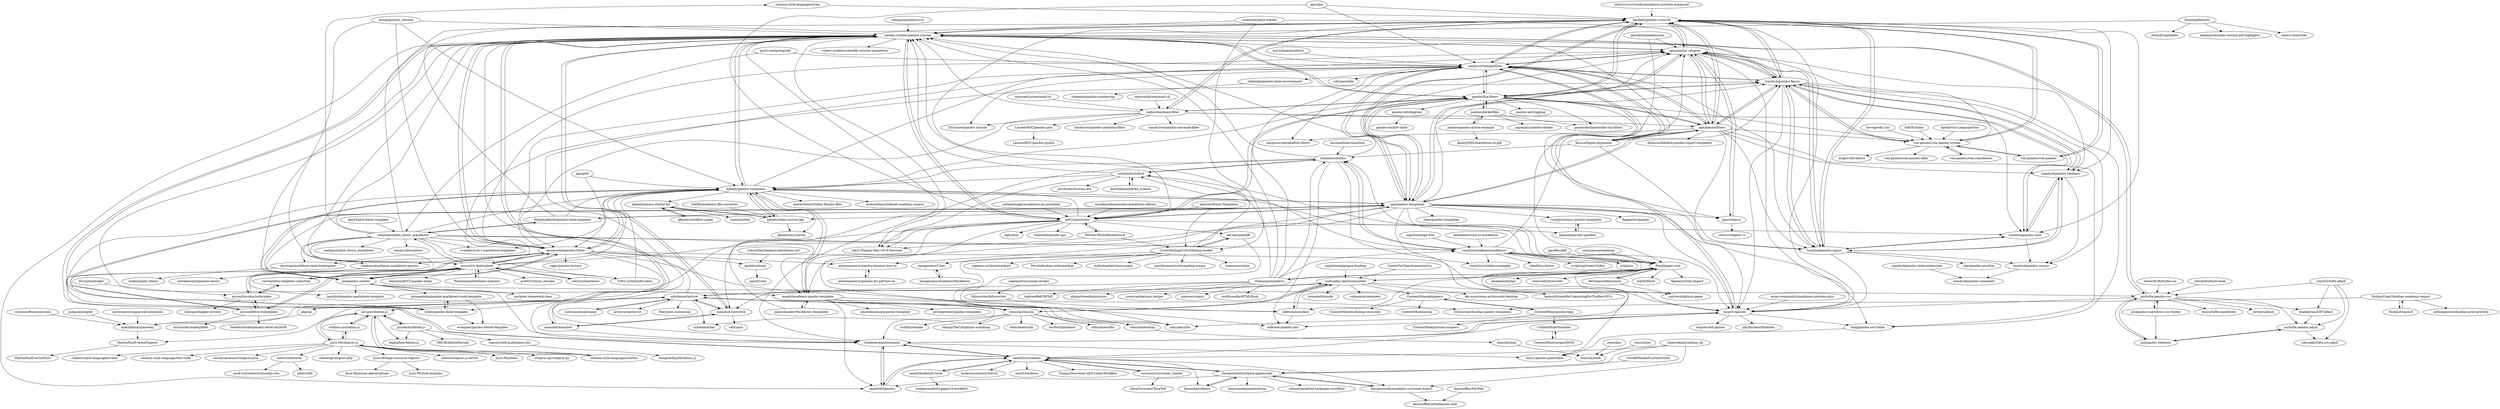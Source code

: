 digraph G {
"citation-style-language/styles" -> "lierdakil/pandoc-crossref" ["e"=1]
"kks32/phd-thesis-template" -> "tompollard/phd_thesis_markdown" ["e"=1]
"citation-js/citation-js" -> "larsgw/citation.js"
"citation-js/citation-js" -> "Juris-M/citeproc-js"
"alexeygumirov/pandoc-beamer-how-to" -> "alexeygumirov/pandoc-for-pdf-how-to"
"sagemathinc/cocalc-docker" -> "fiduswriter/fiduswriter" ["e"=1]
"inukshuk/jekyll-scholar" -> "pandoc-scholar/pandoc-scholar" ["e"=1]
"inukshuk/jekyll-scholar" -> "CriticMarkup/CriticMarkup-toolkit" ["e"=1]
"inukshuk/jekyll-scholar" -> "jgm/pandoc-citeproc" ["e"=1]
"benbalter/word-to-markdown" -> "smathot/academicmarkdown" ["e"=1]
"ryangrose/easy-pandoc-templates" -> "tajmone/pandoc-goodies"
"vim-pandoc/vim-pandoc" -> "vim-pandoc/vim-pandoc-syntax" ["e"=1]
"vim-pandoc/vim-pandoc" -> "lierdakil/pandoc-crossref" ["e"=1]
"mermaidjs/mermaid.cli" -> "raghur/mermaid-filter" ["e"=1]
"CenterForOpenScience/osf.io" -> "sciencefair-land/sciencefair" ["e"=1]
"derric/cleanthesis" -> "mrzool/cv-boilerplate" ["e"=1]
"ingydotnet/git-hub" -> "smathot/academicmarkdown" ["e"=1]
"asciimath/asciimathml" -> "timtylin/scholdoc" ["e"=1]
"jaantollander/Markdown-Templates" -> "maehr/academic-pandoc-template"
"jaantollander/Markdown-Templates" -> "pandoc-scholar/pandoc-scholar"
"davidar/pandiff" -> "CriticMarkup/CriticMarkup-toolkit"
"davidar/pandiff" -> "ickc/pancritic"
"kjhealy/workflow-paper" -> "kjhealy/emacs-starter-kit"
"ttscoff/MarkedCustomStyles" -> "davepwsmith/zotpick-applescript" ["e"=1]
"renerocksai/sublime_zk" -> "iandol/scrivomatic" ["e"=1]
"renerocksai/sublime_zk" -> "davepwsmith/zotpick-applescript" ["e"=1]
"renerocksai/sublime_zk" -> "davepwsmith/academic-scrivener-howto" ["e"=1]
"cmichi/latex-template-collection" -> "mrzool/invoice-boilerplate" ["e"=1]
"cmichi/latex-template-collection" -> "mrzool/cv-boilerplate" ["e"=1]
"smathot/academicmarkdown" -> "timtylin/scholdoc"
"smathot/academicmarkdown" -> "scripting/tweetsToRss" ["e"=1]
"smathot/academicmarkdown" -> "b-k/mms"
"smathot/academicmarkdown" -> "silentbicycle/wn" ["e"=1]
"smathot/academicmarkdown" -> "jgm/pandoc-citeproc"
"smathot/academicmarkdown" -> "PeerJ/paper-now"
"smathot/academicmarkdown" -> "timtylin/scholdoc-examples"
"smathot/academicmarkdown" -> "msprev/panzer"
"deanishe/zothero" -> "davepwsmith/zotpick-applescript" ["e"=1]
"vim-pandoc/vim-pandoc-syntax" -> "vim-pandoc/vim-pandoc" ["e"=1]
"vim-pandoc/vim-pandoc-syntax" -> "vim-pandoc/vim-rmarkdown" ["e"=1]
"vim-pandoc/vim-pandoc-syntax" -> "tomduck/pandoc-fignos"
"vim-pandoc/vim-pandoc-syntax" -> "msprev/fzf-bibtex" ["e"=1]
"vim-pandoc/vim-pandoc-syntax" -> "vim-pandoc/vim-pandoc-after"
"vim-pandoc/vim-pandoc-syntax" -> "lierdakil/pandoc-crossref"
"vim-pandoc/vim-pandoc-syntax" -> "jgm/pandoc-citeproc"
"mb21/panwriter" -> "mb21/Pandoc-Mac-OS-X-Services"
"mb21/panwriter" -> "pandoc-scholar/pandoc-scholar"
"mb21/panwriter" -> "pandoc/lua-filters"
"mb21/panwriter" -> "Ombrelin/pandoc-gui"
"mb21/panwriter" -> "davidar/pandiff"
"mb21/panwriter" -> "egh/zotxt" ["e"=1]
"mb21/panwriter" -> "fletcher/MultiMarkdown-6" ["e"=1]
"mb21/panwriter" -> "jgm/pandoc-templates"
"mb21/panwriter" -> "kjhealy/pandoc-templates"
"mb21/panwriter" -> "lierdakil/pandoc-crossref"
"mb21/panwriter" -> "maehr/academic-pandoc-template"
"mb21/panwriter" -> "wikiti/pandoc-book-template"
"mb21/panwriter" -> "manubot/rootstock"
"mb21/panwriter" -> "htdebeer/pandocomatic"
"mb21/panwriter" -> "tomduck/pandoc-xnos"
"GetRD/academic-file-converter" -> "kjhealy/latex-custom-kjh" ["e"=1]
"timtylin/scholdoc" -> "scholmd/scholmd"
"timtylin/scholdoc" -> "timtylin/scholdoc-examples"
"timtylin/scholdoc" -> "smathot/academicmarkdown"
"timtylin/scholdoc" -> "mfenner/pandoc-jats"
"timtylin/scholdoc" -> "jgm/pandoc-citeproc"
"timtylin/scholdoc" -> "pandoc-scholar/pandoc-scholar"
"timtylin/scholdoc" -> "htdebeer/pandocomatic"
"timtylin/scholdoc" -> "kjhealy/pandoc-templates"
"SidOfc/mkdx" -> "vim-pandoc/vim-pandoc-syntax" ["e"=1]
"dpelle/vim-LanguageTool" -> "vim-pandoc/vim-pandoc-syntax" ["e"=1]
"jgm/pandoc-citeproc" -> "jgm/citeproc"
"jgm/pandoc-citeproc" -> "tomduck/pandoc-fignos"
"jgm/pandoc-citeproc" -> "lierdakil/pandoc-crossref"
"jgm/pandoc-citeproc" -> "jgm/pandocfilters"
"jgm/pandoc-citeproc" -> "tomduck/pandoc-eqnos"
"jgm/pandoc-citeproc" -> "tomduck/pandoc-tablenos"
"jgm/pandoc-citeproc" -> "pandoc-scholar/pandoc-scholar"
"jgm/pandoc-citeproc" -> "msprev/panzer"
"jgm/pandoc-citeproc" -> "sergiocorreia/panflute"
"jgm/pandoc-citeproc" -> "jgm/pandoc-templates"
"fiduswriter/fiduswriter" -> "elifesciences/lens"
"MartinPaulEve/meTypeset" -> "MartinPaulEve/CaSSius"
"jgm/pandocfilters" -> "sergiocorreia/panflute"
"jgm/pandocfilters" -> "jgm/pandoc-citeproc"
"jgm/pandocfilters" -> "tomduck/pandoc-fignos"
"jgm/pandocfilters" -> "pandoc/lua-filters"
"jgm/pandocfilters" -> "lierdakil/pandoc-crossref"
"jgm/pandocfilters" -> "sergiocorreia/panflute-filters"
"jgm/pandocfilters" -> "tomduck/pandoc-eqnos"
"jgm/pandocfilters" -> "tomduck/pandoc-tablenos"
"jgm/pandocfilters" -> "jgm/pandoc-templates"
"jgm/pandocfilters" -> "msprev/panzer"
"jgm/pandocfilters" -> "JessicaTegner/pypandoc" ["e"=1]
"jgm/pandocfilters" -> "dsanson/bibdesk-pandoc-export-templates"
"jgm/pandocfilters" -> "baig/pandoc-csv2table"
"jgm/pandocfilters" -> "vim-pandoc/vim-pandoc-syntax"
"pandoc/lua-filters" -> "lierdakil/pandoc-crossref"
"pandoc/lua-filters" -> "sergiocorreia/panflute"
"pandoc/lua-filters" -> "pandoc-scholar/pandoc-scholar"
"pandoc/lua-filters" -> "jgm/pandocfilters"
"pandoc/lua-filters" -> "jgm/pandoc-templates"
"pandoc/lua-filters" -> "tomduck/pandoc-fignos"
"pandoc/lua-filters" -> "pandocker/pandocker-lua-filters"
"pandoc/lua-filters" -> "raghur/mermaid-filter"
"pandoc/lua-filters" -> "jgm/pandoc-citeproc"
"pandoc/lua-filters" -> "mb21/panwriter"
"pandoc/lua-filters" -> "pandoc-ext/diagram"
"pandoc/lua-filters" -> "pandoc-ext/logging"
"pandoc/lua-filters" -> "pandoc/dockerfiles"
"pandoc/lua-filters" -> "vim-pandoc/vim-pandoc-syntax"
"pandoc/lua-filters" -> "jgm/citeproc"
"aaronwolen/pandoc-letter" -> "kjhealy/pandoc-templates"
"aaronwolen/pandoc-letter" -> "pandoc-scholar/pandoc-scholar"
"aaronwolen/pandoc-letter" -> "mrzool/letter-boilerplate"
"aaronwolen/pandoc-letter" -> "msprev/panzer"
"aaronwolen/pandoc-letter" -> "agoldst/elsmd"
"aaronwolen/pandoc-letter" -> "davecap/markdown-latex-boilerplate"
"aaronwolen/pandoc-letter" -> "chiakaivalya/thesis-markdown-pandoc"
"aaronwolen/pandoc-letter" -> "cagix/pandoc-lecture"
"aaronwolen/pandoc-letter" -> "htdebeer/pandocomatic"
"aaronwolen/pandoc-letter" -> "sergiocorreia/panflute"
"aaronwolen/pandoc-letter" -> "ickc/pancritic"
"aaronwolen/pandoc-letter" -> "jgm/pandoc-citeproc"
"aaronwolen/pandoc-letter" -> "alexeygumirov/pandoc-beamer-how-to"
"aaronwolen/pandoc-letter" -> "jez/pandoc-starter"
"aaronwolen/pandoc-letter" -> "mrzool/cv-boilerplate"
"pandoc/dockerfiles" -> "jagregory/pandoc-docker"
"pandoc/dockerfiles" -> "pandoc/pandoc-action-example"
"pandoc/dockerfiles" -> "pandoc/lua-filters"
"pandoc/dockerfiles" -> "pandocker/pandocker-lua-filters"
"jgm/pandoc-templates" -> "kjhealy/pandoc-templates"
"jgm/pandoc-templates" -> "pandoc/lua-filters"
"jgm/pandoc-templates" -> "jgm/pandoc-citeproc"
"jgm/pandoc-templates" -> "pandoc-scholar/pandoc-scholar"
"jgm/pandoc-templates" -> "jgm/citeproc"
"jgm/pandoc-templates" -> "jgm/pandocfilters"
"jgm/pandoc-templates" -> "lierdakil/pandoc-crossref"
"jgm/pandoc-templates" -> "wikiti/pandoc-book-template"
"jgm/pandoc-templates" -> "maehr/academic-pandoc-template"
"jgm/pandoc-templates" -> "tajmone/pandoc-goodies"
"jgm/pandoc-templates" -> "sergiocorreia/panflute"
"jgm/pandoc-templates" -> "ryangrose/easy-pandoc-templates"
"jgm/pandoc-templates" -> "Wandmalfarbe/pandoc-latex-template" ["e"=1]
"jgm/pandoc-templates" -> "alexeygumirov/pandoc-beamer-how-to"
"jgm/pandoc-templates" -> "mb21/panwriter"
"bradleytaunt/ET-Jekyll" -> "jez/tufte-pandoc-jekyll"
"elifesciences/lens" -> "mfenner/pandoc-jats"
"elifesciences/lens" -> "sciencefair-land/sciencefair"
"chiakaivalya/thesis-markdown-pandoc" -> "zorzalerrante/pandoc-thesis"
"msprev/panzer" -> "msprev/dot-panzer"
"msprev/panzer" -> "phyllisstein/Pandown"
"msprev/panzer" -> "htdebeer/pandocomatic"
"msprev/panzer" -> "sergiocorreia/panflute"
"msprev/panzer" -> "ickc/pancritic"
"msprev/panzer" -> "baig/pandoc-csv2table"
"htdebeer/pandocomatic" -> "iandol/dotpandoc"
"htdebeer/pandocomatic" -> "iandol/scrivomatic"
"htdebeer/pandocomatic" -> "msprev/panzer"
"htdebeer/pandocomatic" -> "mb21/pandoc-placetable"
"maehr/academic-pandoc-template" -> "kjhealy/pandoc-templates"
"maehr/academic-pandoc-template" -> "jaantollander/Markdown-Templates"
"maehr/academic-pandoc-template" -> "DrLeucine/obsidian-pandoc-templates"
"maehr/academic-pandoc-template" -> "iandol/dotpandoc"
"maehr/academic-pandoc-template" -> "prosegrinder/pandoc-templates"
"maehr/academic-pandoc-template" -> "neurodata/marp-poster-template" ["e"=1]
"iandol/bookends-tools" -> "iandol/scrivomatic"
"iandol/bookends-tools" -> "wookayin/alfred-papers3-workflow"
"alexeygumirov/pandoc-for-pdf-how-to" -> "alexeygumirov/pandoc-beamer-how-to"
"scholmd/scholmd" -> "timtylin/scholdoc"
"scholmd/scholmd" -> "karthik/markdown_science"
"scholmd/scholmd" -> "mb21/Pandoc-Mac-OS-X-Services"
"scholmd/scholmd" -> "smathot/academicmarkdown"
"scholmd/scholmd" -> "mschroen/Science.md"
"scholmd/scholmd" -> "pandoc-scholar/pandoc-scholar"
"scholmd/scholmd" -> "kjhealy/pandoc-templates"
"mangecoeur/AcademicMarkdown" -> "mangecoeur/Citer"
"mangecoeur/Citer" -> "mangecoeur/AcademicMarkdown"
"citation-style-language/schema" -> "Juris-M/citeproc-js"
"citation-style-language/schema" -> "larsgw/citation.js"
"iandol/dotpandoc" -> "htdebeer/pandocomatic"
"iandol/dotpandoc" -> "iandol/scrivomatic"
"mszep/pandoc_resume" -> "kjhealy/pandoc-templates" ["e"=1]
"mszep/pandoc_resume" -> "aaronwolen/pandoc-letter" ["e"=1]
"mszep/pandoc_resume" -> "pandoc-scholar/pandoc-scholar" ["e"=1]
"mszep/pandoc_resume" -> "mrzool/cv-boilerplate" ["e"=1]
"edwardtufte/tufte-css" -> "jez/tufte-pandoc-css" ["e"=1]
"inveniosoftware/invenio" -> "openlibhums/janeway" ["e"=1]
"mermaid-js/mermaid-cli" -> "raghur/mermaid-filter" ["e"=1]
"JessicaTegner/pypandoc" -> "sergiocorreia/panflute" ["e"=1]
"JessicaTegner/pypandoc" -> "jgm/pandocfilters" ["e"=1]
"JessicaTegner/pypandoc" -> "tomduck/pandoc-fignos" ["e"=1]
"JessicaTegner/pypandoc" -> "tomduck/pandoc-eqnos" ["e"=1]
"JessicaTegner/pypandoc" -> "pandoc-scholar/pandoc-scholar" ["e"=1]
"JessicaTegner/pypandoc" -> "timtylin/scholdoc" ["e"=1]
"jpswalsh/academicons" -> "jgm/pandoc-citeproc" ["e"=1]
"jpswalsh/academicons" -> "PeerJ/paper-now" ["e"=1]
"ContentMine/quickscrape" -> "ContentMine/thresher"
"ContentMine/quickscrape" -> "ContentMine/getpapers"
"ContentMine/quickscrape" -> "ContentMine/journal-scrapers"
"jgm/pandoc-templates" -> "baig/pandoc-csv2table"
"jgm/pandoc-templates" -> "msprev/panzer"
"jgm/pandoc-templates" -> "tomduck/pandoc-eqnos"
"jgm/pandoc-templates" -> "tomduck/pandoc-fignos"
"jgm/pandoc-templates" -> "kjhealy/latex-custom-kjh"
"jgm/pandoc-templates" -> "Rapporter/pander"
"jgm/pandoc-templates" -> "mb21/pandoc-placetable"
"jgm/pandoc-templates" -> "claes/pandoc-templates"
"thomaspark/pubcss" -> "PeerJ/paper-now"
"thomaspark/pubcss" -> "smathot/academicmarkdown"
"thomaspark/pubcss" -> "timtylin/scholdoc"
"thomaspark/pubcss" -> "pandoc-scholar/pandoc-scholar"
"thomaspark/pubcss" -> "sergiocorreia/panflute"
"thomaspark/pubcss" -> "alistairtweedie/pintsize" ["e"=1]
"thomaspark/pubcss" -> "scholmd/scholmd"
"thomaspark/pubcss" -> "jorenvanhee/sass-burger" ["e"=1]
"thomaspark/pubcss" -> "maxweis/specy" ["e"=1]
"thomaspark/pubcss" -> "manubot/rootstock"
"thomaspark/pubcss" -> "oreillymedia/HTMLBook" ["e"=1]
"thomaspark/pubcss" -> "AndrewBelt/WiTeX" ["e"=1]
"atom-community/markdown-preview-plus" -> "msprev/panzer" ["e"=1]
"LaurentRDC/pandoc-plot" -> "LaurentRDC/pandoc-pyplot"
"pandoc/pandoc-action-example" -> "pandoc/dockerfiles"
"pandoc/pandoc-action-example" -> "BaileyJM02/markdown-to-pdf"
"davecap/markdown-latex-boilerplate" -> "mabl/pandoc-thesis"
"vim-pandoc/vim-rmarkdown" -> "vim-pandoc/vim-pandoc-syntax" ["e"=1]
"jgm/citeproc" -> "jgm/pandoc-citeproc"
"jgm/citeproc" -> "zotero/citeproc-rs"
"ContentMine/scraperJSON" -> "ContentMine/thresher"
"tomduck/pandoc-secnos" -> "tomduck/pandoc-comments"
"Juris-M/legal-resource-registry" -> "Juris-M/jurism-abbreviations"
"Juris-M/legal-resource-registry" -> "Juris-M/style-modules"
"tomduck/pandoc-latex-extensions" -> "tomduck/pandoc-comments"
"ContentMine/thresher" -> "ContentMine/scraperJSON"
"pcooksey/bibtex-js" -> "digitalheir/bibtex-js"
"pcooksey/bibtex-js" -> "vkaravir/bib-publication-list"
"pcooksey/bibtex-js" -> "larsgw/citation.js"
"pcooksey/bibtex-js" -> "ORCID/bibtexParseJs"
"tompollard/phd_thesis_markdown" -> "ismayc/thesisdown" ["e"=1]
"tompollard/phd_thesis_markdown" -> "matlipson/phd_thesis_markdown"
"tompollard/phd_thesis_markdown" -> "chiakaivalya/thesis-markdown-pandoc"
"tompollard/phd_thesis_markdown" -> "pandoc-scholar/pandoc-scholar"
"tompollard/phd_thesis_markdown" -> "lierdakil/pandoc-crossref"
"tompollard/phd_thesis_markdown" -> "kjhealy/pandoc-templates"
"tompollard/phd_thesis_markdown" -> "maehr/academic-pandoc-template"
"tompollard/phd_thesis_markdown" -> "aaronwolen/pandoc-letter"
"tompollard/phd_thesis_markdown" -> "davecap/markdown-latex-boilerplate"
"tompollard/phd_thesis_markdown" -> "lauritzsh/pandoc-markdown-template"
"tompollard/phd_thesis_markdown" -> "Tufte-LaTeX/tufte-latex" ["e"=1]
"tompollard/phd_thesis_markdown" -> "smathot/academicmarkdown"
"tompollard/phd_thesis_markdown" -> "Wandmalfarbe/pandoc-latex-template" ["e"=1]
"tompollard/phd_thesis_markdown" -> "svmiller/svm-r-markdown-templates" ["e"=1]
"tompollard/phd_thesis_markdown" -> "citation-style-language/styles" ["e"=1]
"Tufte-LaTeX/tufte-latex" -> "kjhealy/pandoc-templates" ["e"=1]
"clayh53/tufte-jekyll" -> "jez/tufte-pandoc-jekyll" ["e"=1]
"clayh53/tufte-jekyll" -> "jez/tufte-pandoc-css" ["e"=1]
"clayh53/tufte-jekyll" -> "bradleytaunt/ET-Jekyll" ["e"=1]
"clayh53/tufte-jekyll" -> "sdruskat/tufte-css-jekyll" ["e"=1]
"ReScience/ReScience" -> "PeerJ/paper-now" ["e"=1]
"ReScience/ReScience" -> "ypriverol/github-paper" ["e"=1]
"pkp/ojs" -> "openlibhums/janeway" ["e"=1]
"pkp/ojs" -> "substance/texture" ["e"=1]
"lierdakil/pandoc-crossref" -> "tomduck/pandoc-fignos"
"lierdakil/pandoc-crossref" -> "tomduck/pandoc-eqnos"
"lierdakil/pandoc-crossref" -> "pandoc/lua-filters"
"lierdakil/pandoc-crossref" -> "jgm/pandoc-citeproc"
"lierdakil/pandoc-crossref" -> "pandoc-scholar/pandoc-scholar"
"lierdakil/pandoc-crossref" -> "sergiocorreia/panflute"
"lierdakil/pandoc-crossref" -> "jgm/pandocfilters"
"lierdakil/pandoc-crossref" -> "tomduck/pandoc-xnos"
"lierdakil/pandoc-crossref" -> "tomduck/pandoc-tablenos"
"lierdakil/pandoc-crossref" -> "msprev/panzer"
"lierdakil/pandoc-crossref" -> "vim-pandoc/vim-pandoc-syntax"
"lierdakil/pandoc-crossref" -> "jgm/pandoc-templates"
"lierdakil/pandoc-crossref" -> "raghur/mermaid-filter"
"lierdakil/pandoc-crossref" -> "vim-pandoc/vim-pandoc" ["e"=1]
"tomduck/pandoc-fignos" -> "tomduck/pandoc-tablenos"
"tomduck/pandoc-fignos" -> "tomduck/pandoc-eqnos"
"tomduck/pandoc-fignos" -> "lierdakil/pandoc-crossref"
"tomduck/pandoc-fignos" -> "tomduck/pandoc-xnos"
"tomduck/pandoc-fignos" -> "jgm/pandoc-citeproc"
"tomduck/pandoc-fignos" -> "tomduck/pandoc-secnos"
"tomduck/pandoc-fignos" -> "pandoc-scholar/pandoc-scholar"
"tomduck/pandoc-fignos" -> "msprev/panzer"
"tomduck/pandoc-fignos" -> "jgm/pandocfilters"
"tomduck/pandoc-fignos" -> "sergiocorreia/panflute"
"tomduck/pandoc-fignos" -> "baig/pandoc-csv2table"
"tomduck/pandoc-fignos" -> "pandoc/lua-filters"
"tomduck/pandoc-fignos" -> "vim-pandoc/vim-pandoc-syntax"
"tomduck/pandoc-eqnos" -> "tomduck/pandoc-tablenos"
"tomduck/pandoc-eqnos" -> "tomduck/pandoc-fignos"
"tomduck/pandoc-eqnos" -> "tomduck/pandoc-xnos"
"tomduck/pandoc-eqnos" -> "tomduck/pandoc-secnos"
"tomduck/pandoc-eqnos" -> "lierdakil/pandoc-crossref"
"tomduck/pandoc-eqnos" -> "jgm/pandoc-citeproc"
"tomduck/pandoc-eqnos" -> "msprev/panzer"
"tomduck/pandoc-eqnos" -> "ickc/pandoc-amsthm"
"baig/pandoc-csv2table" -> "mb21/pandoc-placetable"
"PeerJ/paper-now" -> "ReScience/ReScience" ["e"=1]
"PeerJ/paper-now" -> "smathot/academicmarkdown"
"PeerJ/paper-now" -> "thomaspark/pubcss"
"PeerJ/paper-now" -> "timtylin/scholdoc"
"PeerJ/paper-now" -> "jankatins/knitpy" ["e"=1]
"PeerJ/paper-now" -> "elifesciences/lens"
"PeerJ/paper-now" -> "sciencefair-land/sciencefair"
"PeerJ/paper-now" -> "duecredit/duecredit" ["e"=1]
"PeerJ/paper-now" -> "ypriverol/github-paper"
"PeerJ/paper-now" -> "marbl/Mash" ["e"=1]
"PeerJ/paper-now" -> "scholmd/scholmd"
"PeerJ/paper-now" -> "figshare/Total-Impact"
"PeerJ/paper-now" -> "mfenner/pandoc-jats"
"tomduck/pandoc-tablenos" -> "tomduck/pandoc-fignos"
"tomduck/pandoc-tablenos" -> "tomduck/pandoc-eqnos"
"tomduck/pandoc-tablenos" -> "tomduck/pandoc-xnos"
"tomduck/pandoc-tablenos" -> "tomduck/pandoc-secnos"
"uwescience/shablona" -> "PeerJ/paper-now" ["e"=1]
"ContentMine/getpapers" -> "ContentMine/norma"
"ContentMine/getpapers" -> "ContentMine/quickscrape"
"ContentMine/getpapers" -> "ContentMine/workshop-resources"
"jez/pandoc-markdown-css-theme" -> "jez/tufte-pandoc-css"
"jez/pandoc-markdown-css-theme" -> "jez/pandoc-sidenote"
"dansheffler/MyWiki" -> "dansheffler/zettelkasten-wiki"
"pubpub/pubpub" -> "openlibhums/janeway" ["e"=1]
"raghur/mermaid-filter" -> "timofurrer/pandoc-mermaid-filter"
"raghur/mermaid-filter" -> "pandoc/lua-filters"
"raghur/mermaid-filter" -> "lierdakil/pandoc-crossref"
"raghur/mermaid-filter" -> "tomduck/pandoc-xnos"
"raghur/mermaid-filter" -> "LaurentRDC/pandoc-plot"
"raghur/mermaid-filter" -> "pandoc-scholar/pandoc-scholar"
"raghur/mermaid-filter" -> "jgm/pandocfilters"
"raghur/mermaid-filter" -> "aaronwolen/pandoc-letter"
"raghur/mermaid-filter" -> "DCsunset/pandoc-include"
"raghur/mermaid-filter" -> "timofurrer/pandoc-plantuml-filter"
"stencila/stencila" -> "stencila/desktop"
"stencila/stencila" -> "substance/texture"
"stencila/stencila" -> "stencila/encoda"
"stencila/stencila" -> "nutterb/pixiedust" ["e"=1]
"stencila/stencila" -> "substance/dar"
"stencila/stencila" -> "stencila/dockta"
"stencila/stencila" -> "sciencefair-land/sciencefair"
"stencila/stencila" -> "richfitz/remake" ["e"=1]
"stencila/stencila" -> "MangoTheCat/github-workshop"
"kjhealy/pandoc-templates" -> "kjhealy/latex-custom-kjh"
"kjhealy/pandoc-templates" -> "jgm/pandoc-templates"
"kjhealy/pandoc-templates" -> "pandoc-scholar/pandoc-scholar"
"kjhealy/pandoc-templates" -> "aaronwolen/pandoc-letter"
"kjhealy/pandoc-templates" -> "maehr/academic-pandoc-template"
"kjhealy/pandoc-templates" -> "kjhealy/emacs-starter-kit"
"kjhealy/pandoc-templates" -> "andrewheiss/Global-Pandoc-files"
"kjhealy/pandoc-templates" -> "jez/pandoc-starter"
"kjhealy/pandoc-templates" -> "kjhealy/md-starter"
"kjhealy/pandoc-templates" -> "msprev/panzer"
"kjhealy/pandoc-templates" -> "andrewheiss/hikmah-academic-quarto" ["e"=1]
"kjhealy/pandoc-templates" -> "svmiller/svm-r-markdown-templates" ["e"=1]
"kjhealy/pandoc-templates" -> "jgm/pandoc-citeproc"
"kjhealy/pandoc-templates" -> "pandoc/lua-filters"
"mrzool/cv-boilerplate" -> "mrzool/letter-boilerplate"
"mrzool/cv-boilerplate" -> "mrzool/invoice-boilerplate"
"mrzool/cv-boilerplate" -> "aaronwolen/pandoc-letter"
"mrzool/cv-boilerplate" -> "kjhealy/pandoc-templates"
"mrzool/cv-boilerplate" -> "jez/pandoc-starter"
"mrzool/cv-boilerplate" -> "cmichi/latex-template-collection" ["e"=1]
"mrzool/cv-boilerplate" -> "bmschmidt/CV-pandoc-healy" ["e"=1]
"mrzool/cv-boilerplate" -> "jgm/pandoc-templates"
"mrzool/cv-boilerplate" -> "Pseudomanifold/latex-mimosis" ["e"=1]
"mrzool/cv-boilerplate" -> "prat0318/json_resume" ["e"=1]
"mrzool/cv-boilerplate" -> "tompollard/phd_thesis_markdown"
"mrzool/cv-boilerplate" -> "Tufte-LaTeX/tufte-latex" ["e"=1]
"mrzool/cv-boilerplate" -> "derric/cleanthesis" ["e"=1]
"mrzool/cv-boilerplate" -> "pandoc-scholar/pandoc-scholar"
"mrzool/cv-boilerplate" -> "tomduck/pandoc-fignos"
"mrzool/invoice-boilerplate" -> "mrzool/letter-boilerplate"
"mrzool/invoice-boilerplate" -> "mrzool/cv-boilerplate"
"mrzool/invoice-boilerplate" -> "mkropat/dapper-invoice"
"mrzool/invoice-boilerplate" -> "cmichi/latex-template-collection" ["e"=1]
"ralphtheninja/open-funding" -> "sciencefair-land/sciencefair" ["e"=1]
"substance/substance" -> "substance/texture" ["e"=1]
"edwardtufte/et-book" -> "jez/tufte-pandoc-css" ["e"=1]
"dvcrn/markright" -> "mrzool/invoice-boilerplate" ["e"=1]
"mrzool/letter-boilerplate" -> "mrzool/cv-boilerplate"
"mrzool/letter-boilerplate" -> "mrzool/invoice-boilerplate"
"mrzool/letter-boilerplate" -> "aaronwolen/pandoc-letter"
"mrzool/letter-boilerplate" -> "mrzool/tex-boilerplates"
"mrzool/letter-boilerplate" -> "benedictdudel/pandoc-letter-din5008"
"davepwsmith/zotpick-applescript" -> "davepwsmith/academic-scrivener-howto"
"davepwsmith/zotpick-applescript" -> "deanishe/zothero" ["e"=1]
"davepwsmith/zotpick-applescript" -> "iandol/scrivomatic"
"davepwsmith/zotpick-applescript" -> "iandol/dotpandoc"
"davepwsmith/zotpick-applescript" -> "lowercasename/docdown" ["e"=1]
"davepwsmith/zotpick-applescript" -> "robwalton/alfred-taskpaper-workflow"
"davepwsmith/academic-scrivener-howto" -> "davepwsmith/zotpick-applescript"
"davepwsmith/academic-scrivener-howto" -> "dansheffler/zettelkasten-wiki"
"carsomyr/scrivener_starter" -> "iandol/scrivomatic"
"carsomyr/scrivener_starter" -> "tibra/ScrivenerToLaTeX"
"larsgw/citation.js" -> "Juris-M/citeproc-js"
"larsgw/citation.js" -> "citation-js/citation-js"
"larsgw/citation.js" -> "citation-style-language/schema"
"larsgw/citation.js" -> "digitalheir/bibtex-js"
"larsgw/citation.js" -> "pcooksey/bibtex-js"
"NicklasVraa/Obsidian-academic-export" -> "NicklasVraa/LiX"
"NicklasVraa/Obsidian-academic-export" -> "DrLeucine/obsidian-pandoc-templates"
"NicklasVraa/Obsidian-academic-export" -> "nothingislost/obsidian-print-preview"
"lervag/wiki.vim" -> "vim-pandoc/vim-pandoc-syntax" ["e"=1]
"jgm/djot" -> "sergiocorreia/panflute" ["e"=1]
"jgm/djot" -> "lierdakil/pandoc-crossref" ["e"=1]
"jgm/djot" -> "mb21/panwriter" ["e"=1]
"iainc/iA-Writer-Templates" -> "CriticMarkup/CriticMarkup-toolkit" ["e"=1]
"iainc/iA-Writer-Templates" -> "mb21/panwriter" ["e"=1]
"sergiocorreia/panflute" -> "jgm/pandocfilters"
"sergiocorreia/panflute" -> "sergiocorreia/panflute-filters"
"sergiocorreia/panflute" -> "msprev/panzer"
"sergiocorreia/panflute" -> "ickc/pantable"
"sergiocorreia/panflute" -> "lierdakil/pandoc-crossref"
"sergiocorreia/panflute" -> "pandoc/lua-filters"
"sergiocorreia/panflute" -> "htdebeer/pandocomatic"
"sergiocorreia/panflute" -> "tomduck/pandoc-fignos"
"sergiocorreia/panflute" -> "jgm/pandoc-citeproc"
"sergiocorreia/panflute" -> "JessicaTegner/pypandoc" ["e"=1]
"sergiocorreia/panflute" -> "tomduck/pandoc-eqnos"
"sergiocorreia/panflute" -> "pandoc-scholar/pandoc-scholar"
"sergiocorreia/panflute" -> "DCsunset/pandoc-include"
"sergiocorreia/panflute" -> "jgm/pandoc-templates"
"sergiocorreia/panflute" -> "chdemko/pandoc-latex-environment"
"NicklasVraa/LiX" -> "NicklasVraa/Obsidian-academic-export"
"mundimark/awesome-markdown-editors" -> "mb21/panwriter" ["e"=1]
"nathanlesage/academics-on-mastodon" -> "mb21/panwriter" ["e"=1]
"Juris-M/citeproc-js" -> "larsgw/citation.js"
"Juris-M/citeproc-js" -> "citation-style-language/schema"
"Juris-M/citeproc-js" -> "citation-js/citation-js"
"Juris-M/citeproc-js" -> "zotero/citeproc-js-server"
"Juris-M/citeproc-js" -> "Juris-M/zotero"
"Juris-M/citeproc-js" -> "citeproc-py/citeproc-py" ["e"=1]
"Juris-M/citeproc-js" -> "citation-style-language/locales"
"Juris-M/citeproc-js" -> "citation-style-language/test-suite"
"Juris-M/citeproc-js" -> "michel-kraemer/citeproc-java"
"Juris-M/citeproc-js" -> "zotero/zoterobib"
"Juris-M/citeproc-js" -> "Juris-M/legal-resource-registry"
"Juris-M/citeproc-js" -> "seboettg/citeproc-php"
"agoldst/elsmd" -> "agoldst/tex"
"substance/texture" -> "substance/substance" ["e"=1]
"substance/texture" -> "stencila/stencila"
"substance/texture" -> "openlibhums/janeway"
"substance/texture" -> "substance/dar"
"substance/texture" -> "pkp/ojs" ["e"=1]
"substance/texture" -> "elifesciences/lens"
"substance/texture" -> "archivist/archivist"
"substance/texture" -> "MartinPaulEve/meTypeset"
"substance/texture" -> "manubot/rootstock"
"substance/texture" -> "sciencefair-land/sciencefair"
"substance/texture" -> "larsgw/citation.js"
"substance/texture" -> "PeerJ/jats-conversion"
"substance/texture" -> "mfenner/pandoc-jats"
"substance/texture" -> "stencila/desktop"
"substance/texture" -> "pandoc-scholar/pandoc-scholar"
"vkaravir/bib-publication-list" -> "thiagodnf/publications.js"
"rchurchley/beamercolortheme-owl" -> "agoldst/elsmd" ["e"=1]
"sciencefair-land/sciencefair" -> "elifesciences/lens"
"sciencefair-land/sciencefair" -> "dat-ecosystem-archive/dat-desktop" ["e"=1]
"sciencefair-land/sciencefair" -> "PeerJ/paper-now"
"sciencefair-land/sciencefair" -> "tpoisot/ScientificComputingForTheRestOfUs"
"sciencefair-land/sciencefair" -> "bionode/bionode" ["e"=1]
"sciencefair-land/sciencefair" -> "substance/texture"
"sciencefair-land/sciencefair" -> "ContentMine/getpapers"
"sciencefair-land/sciencefair" -> "stencila/stencila"
"sciencefair-land/sciencefair" -> "codemeta/codemeta" ["e"=1]
"tomduck/pandoc-xnos" -> "tomduck/pandoc-tablenos"
"tomduck/pandoc-xnos" -> "tomduck/pandoc-eqnos"
"tomduck/pandoc-xnos" -> "tomduck/pandoc-secnos"
"tomduck/pandoc-xnos" -> "tomduck/pandoc-fignos"
"chdemko/pandoc-latex-environment" -> "chdemko/pandoc-numbering"
"elipapa/markdown-cv" -> "pandoc-scholar/pandoc-scholar" ["e"=1]
"pandoc-ext/diagram" -> "pandoc-ext/list-table"
"stencila/r" -> "stencila/node"
"stencila/py" -> "stencila/node"
"kjhealy/latex-custom-kjh" -> "kjhealy/pandoc-templates"
"kjhealy/latex-custom-kjh" -> "kjhealy/emacs-starter-kit"
"kjhealy/latex-custom-kjh" -> "kjhealy/md-starter"
"jgm/gitit" -> "kjhealy/pandoc-templates" ["e"=1]
"jgm/gitit" -> "aaronwolen/pandoc-letter" ["e"=1]
"paulfitz/daff" -> "PeerJ/paper-now" ["e"=1]
"CriticMarkup/CriticMarkup-toolkit" -> "davidar/pandiff"
"CriticMarkup/CriticMarkup-toolkit" -> "ickc/pancritic"
"CriticMarkup/CriticMarkup-toolkit" -> "pandoc-scholar/pandoc-scholar"
"CriticMarkup/CriticMarkup-toolkit" -> "noamross/redoc" ["e"=1]
"CriticMarkup/CriticMarkup-toolkit" -> "mangecoeur/Citer"
"CriticMarkup/CriticMarkup-toolkit" -> "ropensci-archive/trackmd"
"CriticMarkup/CriticMarkup-toolkit" -> "Fevol/obsidian-criticmarkup" ["e"=1]
"CriticMarkup/CriticMarkup-toolkit" -> "kotfu/marked-bonus-pack" ["e"=1]
"CriticMarkup/CriticMarkup-toolkit" -> "joostkremers/criticmarkup-emacs"
"fletcher/MultiMarkdown-6" -> "mb21/panwriter" ["e"=1]
"fletcher/MultiMarkdown-6" -> "mb21/Pandoc-Mac-OS-X-Services" ["e"=1]
"fletcher/MultiMarkdown-6" -> "CriticMarkup/CriticMarkup-toolkit" ["e"=1]
"jez/tufte-pandoc-css" -> "jez/pandoc-sidenote"
"jez/tufte-pandoc-css" -> "jez/tufte-pandoc-jekyll"
"jez/tufte-pandoc-css" -> "jez/pandoc-markdown-css-theme"
"jez/tufte-pandoc-css" -> "duzyn/tufte-markdown"
"jez/tufte-pandoc-css" -> "pandoc-scholar/pandoc-scholar"
"jez/tufte-pandoc-css" -> "mrtzh/unbuch"
"jez/tufte-pandoc-css" -> "msprev/panzer"
"jez/tufte-pandoc-css" -> "bradleytaunt/ET-Jekyll"
"jez/pandoc-starter" -> "kjhealy/pandoc-templates"
"jez/pandoc-starter" -> "jez/tufte-pandoc-css"
"jez/pandoc-starter" -> "lauritzsh/pandoc-markdown-template"
"jez/pandoc-starter" -> "maehr/academic-pandoc-template"
"jez/pandoc-starter" -> "aaronwolen/pandoc-letter"
"jez/pandoc-starter" -> "pandoc-scholar/pandoc-scholar"
"jez/pandoc-starter" -> "jez/latex-homework-class" ["e"=1]
"jez/pandoc-starter" -> "johnpaulada/pandoc-markdown-book-template"
"jez/pandoc-starter" -> "jgm/pandoc-templates"
"ourresearch/unpaywall-extension" -> "openlibhums/janeway" ["e"=1]
"wikiti/pandoc-book-template" -> "johnpaulada/pandoc-markdown-book-template"
"wikiti/pandoc-book-template" -> "evangoer/pandoc-ebook-template"
"wikiti/pandoc-book-template" -> "jgm/pandoc-templates"
"wikiti/pandoc-book-template" -> "kjhealy/pandoc-templates"
"stencila/desktop" -> "stencila/mini"
"jez/pandoc-sidenote" -> "jez/tufte-pandoc-css"
"jez/pandoc-sidenote" -> "jez/tufte-pandoc-jekyll"
"jez/tufte-pandoc-jekyll" -> "jez/pandoc-sidenote"
"jez/tufte-pandoc-jekyll" -> "sdruskat/tufte-css-jekyll"
"Wandmalfarbe/pandoc-latex-template" -> "kjhealy/pandoc-templates" ["e"=1]
"Wandmalfarbe/pandoc-latex-template" -> "lierdakil/pandoc-crossref" ["e"=1]
"Wandmalfarbe/pandoc-latex-template" -> "jgm/pandoc-templates" ["e"=1]
"Wandmalfarbe/pandoc-latex-template" -> "tompollard/phd_thesis_markdown" ["e"=1]
"0xabu/pdfannots" -> "itst/pdf-highlights"
"0xabu/pdfannots" -> "pandoc-scholar/pandoc-scholar"
"0xabu/pdfannots" -> "akaalias/obsidian-extract-pdf-highlights" ["e"=1]
"0xabu/pdfannots" -> "emacs-citar/citar" ["e"=1]
"tajmone/pandoc-goodies" -> "ryangrose/easy-pandoc-templates"
"pandoc-scholar/pandoc-scholar" -> "htdebeer/pandocomatic"
"pandoc-scholar/pandoc-scholar" -> "kjhealy/pandoc-templates"
"pandoc-scholar/pandoc-scholar" -> "iandol/dotpandoc"
"pandoc-scholar/pandoc-scholar" -> "lierdakil/pandoc-crossref"
"pandoc-scholar/pandoc-scholar" -> "aaronwolen/pandoc-letter"
"pandoc-scholar/pandoc-scholar" -> "iandol/scrivomatic"
"pandoc-scholar/pandoc-scholar" -> "manubot/manubot"
"pandoc-scholar/pandoc-scholar" -> "tomduck/pandoc-fignos"
"pandoc-scholar/pandoc-scholar" -> "pandoc/lua-filters"
"pandoc-scholar/pandoc-scholar" -> "jgm/pandoc-citeproc"
"pandoc-scholar/pandoc-scholar" -> "jez/tufte-pandoc-css"
"pandoc-scholar/pandoc-scholar" -> "manubot/rootstock"
"pandoc-scholar/pandoc-scholar" -> "mb21/Pandoc-Mac-OS-X-Services"
"pandoc-scholar/pandoc-scholar" -> "mb21/panwriter"
"pandoc-scholar/pandoc-scholar" -> "robert-winkler/scientific-articles-markdown"
"karthik/markdown_science" -> "scholmd/scholmd"
"stencila/mini" -> "stencila/node"
"zotero/zoterobib" -> "mick-schroeder/schroeder-cite"
"zotero/zoterobib" -> "zotero/bib"
"iandol/scrivomatic" -> "iandol/dotpandoc"
"iandol/scrivomatic" -> "htdebeer/pandocomatic"
"iandol/scrivomatic" -> "iandol/bookends-tools"
"iandol/scrivomatic" -> "davepwsmith/zotpick-applescript"
"iandol/scrivomatic" -> "davepwsmith/academic-scrivener-howto"
"iandol/scrivomatic" -> "carsomyr/scrivener_starter"
"iandol/scrivomatic" -> "pandoc-scholar/pandoc-scholar"
"iandol/scrivomatic" -> "bcdavasconcelos/ScrivQ"
"iandol/scrivomatic" -> "mnott/texdown"
"iandol/scrivomatic" -> "msprev/panzer"
"iandol/scrivomatic" -> "Fmajor/Scrivener-ADS-Latex-Workflow"
"iandol/scrivomatic" -> "deanishe/zothero" ["e"=1]
"shd101wyy/vscode-markdown-preview-enhanced" -> "lierdakil/pandoc-crossref" ["e"=1]
"arxiv-vanity/engrafo" -> "sergiocorreia/panflute" ["e"=1]
"arxiv-vanity/engrafo" -> "tompollard/phd_thesis_markdown" ["e"=1]
"miyuchina/mistletoe" -> "sergiocorreia/panflute" ["e"=1]
"manubot/rootstock" -> "manubot/manubot"
"manubot/rootstock" -> "pandoc-scholar/pandoc-scholar"
"manubot/rootstock" -> "substance/texture"
"manubot/rootstock" -> "vals/umis" ["e"=1]
"johnpaulada/pandoc-markdown-book-template" -> "wikiti/pandoc-book-template"
"johnpaulada/pandoc-markdown-book-template" -> "evangoer/pandoc-ebook-template"
"openlibhums/janeway" -> "MartinPaulEve/meTypeset"
"Pseudomanifold/latex-mimosis" -> "mrzool/cv-boilerplate" ["e"=1]
"manubot/manubot" -> "manubot/rootstock"
"manubot/manubot" -> "pandoc-scholar/pandoc-scholar"
"manubot/manubot" -> "htdebeer/pandocomatic"
"kjhealy/emacs-starter-kit" -> "kjhealy/workflow-paper"
"kjhealy/emacs-starter-kit" -> "kjhealy/latex-custom-kjh"
"kjhealy/emacs-starter-kit" -> "vspinu/zotelo" ["e"=1]
"citation-style-language/styles" ["l"="-12.597,-3.134", "c"=1346]
"lierdakil/pandoc-crossref" ["l"="-3.495,22.003"]
"kks32/phd-thesis-template" ["l"="-4.656,21.89", "c"=276]
"tompollard/phd_thesis_markdown" ["l"="-3.469,22.101"]
"citation-js/citation-js" ["l"="-3.162,21.836"]
"larsgw/citation.js" ["l"="-3.164,21.867"]
"Juris-M/citeproc-js" ["l"="-3.137,21.816"]
"alexeygumirov/pandoc-beamer-how-to" ["l"="-3.473,22.138"]
"alexeygumirov/pandoc-for-pdf-how-to" ["l"="-3.456,22.179"]
"sagemathinc/cocalc-docker" ["l"="20.528,14.335", "c"=1146]
"fiduswriter/fiduswriter" ["l"="-3.263,22.089"]
"inukshuk/jekyll-scholar" ["l"="-39.963,15.034", "c"=706]
"pandoc-scholar/pandoc-scholar" ["l"="-3.503,22.043"]
"CriticMarkup/CriticMarkup-toolkit" ["l"="-3.615,21.949"]
"jgm/pandoc-citeproc" ["l"="-3.514,22.018"]
"benbalter/word-to-markdown" ["l"="-39.706,14.997", "c"=706]
"smathot/academicmarkdown" ["l"="-3.423,22.054"]
"ryangrose/easy-pandoc-templates" ["l"="-3.599,22.092"]
"tajmone/pandoc-goodies" ["l"="-3.62,22.096"]
"vim-pandoc/vim-pandoc" ["l"="-14.923,-9.937", "c"=34]
"vim-pandoc/vim-pandoc-syntax" ["l"="-3.508,21.959"]
"mermaidjs/mermaid.cli" ["l"="23.718,-30.476", "c"=1007]
"raghur/mermaid-filter" ["l"="-3.473,21.97"]
"CenterForOpenScience/osf.io" ["l"="39.27,34.687", "c"=1341]
"sciencefair-land/sciencefair" ["l"="-3.277,22.024"]
"derric/cleanthesis" ["l"="-4.633,21.905", "c"=276]
"mrzool/cv-boilerplate" ["l"="-3.518,22.121"]
"ingydotnet/git-hub" ["l"="22.671,-26.438", "c"=28]
"asciimath/asciimathml" ["l"="-1.953,-35.606", "c"=608]
"timtylin/scholdoc" ["l"="-3.442,22.046"]
"jaantollander/Markdown-Templates" ["l"="-3.569,22.101"]
"maehr/academic-pandoc-template" ["l"="-3.556,22.085"]
"davidar/pandiff" ["l"="-3.588,21.967"]
"ickc/pancritic" ["l"="-3.571,22.005"]
"kjhealy/workflow-paper" ["l"="-3.481,22.166"]
"kjhealy/emacs-starter-kit" ["l"="-3.493,22.127"]
"ttscoff/MarkedCustomStyles" ["l"="25.853,-23.213", "c"=63]
"davepwsmith/zotpick-applescript" ["l"="-3.639,22.071"]
"renerocksai/sublime_zk" ["l"="-14.957,-10.265", "c"=34]
"iandol/scrivomatic" ["l"="-3.602,22.046"]
"davepwsmith/academic-scrivener-howto" ["l"="-3.661,22.076"]
"cmichi/latex-template-collection" ["l"="-4.673,22.043", "c"=276]
"mrzool/invoice-boilerplate" ["l"="-3.511,22.197"]
"scripting/tweetsToRss" ["l"="45.884,20.165", "c"=20]
"b-k/mms" ["l"="-3.385,22.066"]
"silentbicycle/wn" ["l"="45.779,20.208", "c"=20]
"PeerJ/paper-now" ["l"="-3.358,22.045"]
"timtylin/scholdoc-examples" ["l"="-3.434,22.072"]
"msprev/panzer" ["l"="-3.534,22.03"]
"deanishe/zothero" ["l"="24.241,-23.335", "c"=430]
"vim-pandoc/vim-rmarkdown" ["l"="-15.127,-9.98", "c"=34]
"tomduck/pandoc-fignos" ["l"="-3.528,22.007"]
"msprev/fzf-bibtex" ["l"="62.704,0.519", "c"=403]
"vim-pandoc/vim-pandoc-after" ["l"="-3.504,21.924"]
"mb21/panwriter" ["l"="-3.49,22.025"]
"mb21/Pandoc-Mac-OS-X-Services" ["l"="-3.46,22.058"]
"pandoc/lua-filters" ["l"="-3.497,21.98"]
"Ombrelin/pandoc-gui" ["l"="-3.434,21.976"]
"egh/zotxt" ["l"="-34.07,17.061", "c"=652]
"fletcher/MultiMarkdown-6" ["l"="25.81,-23.304", "c"=63]
"jgm/pandoc-templates" ["l"="-3.538,22.043"]
"kjhealy/pandoc-templates" ["l"="-3.511,22.07"]
"wikiti/pandoc-book-template" ["l"="-3.573,22.032"]
"manubot/rootstock" ["l"="-3.413,22.004"]
"htdebeer/pandocomatic" ["l"="-3.525,22.049"]
"tomduck/pandoc-xnos" ["l"="-3.521,21.974"]
"GetRD/academic-file-converter" ["l"="-3.818,23.813", "c"=827]
"kjhealy/latex-custom-kjh" ["l"="-3.512,22.097"]
"scholmd/scholmd" ["l"="-3.416,22.074"]
"mfenner/pandoc-jats" ["l"="-3.349,22.02"]
"SidOfc/mkdx" ["l"="-15.006,-9.862", "c"=34]
"dpelle/vim-LanguageTool" ["l"="-15.073,-9.875", "c"=34]
"jgm/citeproc" ["l"="-3.561,21.992"]
"jgm/pandocfilters" ["l"="-3.527,21.987"]
"tomduck/pandoc-eqnos" ["l"="-3.544,21.995"]
"tomduck/pandoc-tablenos" ["l"="-3.541,21.978"]
"sergiocorreia/panflute" ["l"="-3.512,22"]
"elifesciences/lens" ["l"="-3.304,22.038"]
"MartinPaulEve/meTypeset" ["l"="-3.27,21.938"]
"MartinPaulEve/CaSSius" ["l"="-3.252,21.913"]
"sergiocorreia/panflute-filters" ["l"="-3.537,21.954"]
"JessicaTegner/pypandoc" ["l"="46.318,24.217", "c"=588]
"dsanson/bibdesk-pandoc-export-templates" ["l"="-3.556,21.944"]
"baig/pandoc-csv2table" ["l"="-3.555,22.018"]
"pandocker/pandocker-lua-filters" ["l"="-3.477,21.924"]
"pandoc-ext/diagram" ["l"="-3.524,21.901"]
"pandoc-ext/logging" ["l"="-3.464,21.942"]
"pandoc/dockerfiles" ["l"="-3.463,21.894"]
"aaronwolen/pandoc-letter" ["l"="-3.493,22.083"]
"mrzool/letter-boilerplate" ["l"="-3.522,22.164"]
"agoldst/elsmd" ["l"="-3.41,22.13"]
"davecap/markdown-latex-boilerplate" ["l"="-3.44,22.122"]
"chiakaivalya/thesis-markdown-pandoc" ["l"="-3.446,22.143"]
"cagix/pandoc-lecture" ["l"="-3.436,22.103"]
"jez/pandoc-starter" ["l"="-3.535,22.089"]
"jagregory/pandoc-docker" ["l"="-3.47,21.847"]
"pandoc/pandoc-action-example" ["l"="-3.437,21.845"]
"Wandmalfarbe/pandoc-latex-template" ["l"="-4.539,22.019", "c"=276]
"bradleytaunt/ET-Jekyll" ["l"="-3.612,22.194"]
"jez/tufte-pandoc-jekyll" ["l"="-3.59,22.19"]
"zorzalerrante/pandoc-thesis" ["l"="-3.42,22.184"]
"msprev/dot-panzer" ["l"="-3.551,22.058"]
"phyllisstein/Pandown" ["l"="-3.588,22.004"]
"iandol/dotpandoc" ["l"="-3.571,22.059"]
"mb21/pandoc-placetable" ["l"="-3.559,22.045"]
"DrLeucine/obsidian-pandoc-templates" ["l"="-3.663,22.139"]
"prosegrinder/pandoc-templates" ["l"="-3.606,22.121"]
"neurodata/marp-poster-template" ["l"="-44.424,7.595", "c"=801]
"iandol/bookends-tools" ["l"="-3.654,22.032"]
"wookayin/alfred-papers3-workflow" ["l"="-3.698,22.021"]
"karthik/markdown_science" ["l"="-3.383,22.095"]
"mschroen/Science.md" ["l"="-3.364,22.112"]
"mangecoeur/AcademicMarkdown" ["l"="-3.691,21.89"]
"mangecoeur/Citer" ["l"="-3.67,21.907"]
"citation-style-language/schema" ["l"="-3.141,21.845"]
"mszep/pandoc_resume" ["l"="-41.185,14.976", "c"=261]
"edwardtufte/tufte-css" ["l"="22.778,-26.886", "c"=28]
"jez/tufte-pandoc-css" ["l"="-3.578,22.133"]
"inveniosoftware/invenio" ["l"="39.269,34.76", "c"=1341]
"openlibhums/janeway" ["l"="-3.29,21.929"]
"mermaid-js/mermaid-cli" ["l"="23.773,-30.52", "c"=1007]
"jpswalsh/academicons" ["l"="40.764,35.386", "c"=51]
"ContentMine/quickscrape" ["l"="-3.121,22.057"]
"ContentMine/thresher" ["l"="-3.084,22.055"]
"ContentMine/getpapers" ["l"="-3.167,22.045"]
"ContentMine/journal-scrapers" ["l"="-3.097,22.078"]
"Rapporter/pander" ["l"="-3.61,22.07"]
"claes/pandoc-templates" ["l"="-3.583,22.07"]
"thomaspark/pubcss" ["l"="-3.406,22.032"]
"alistairtweedie/pintsize" ["l"="22.492,-27.284", "c"=28]
"jorenvanhee/sass-burger" ["l"="22.593,-27.255", "c"=28]
"maxweis/specy" ["l"="45.821,20.188", "c"=20]
"oreillymedia/HTMLBook" ["l"="11.367,-7.211", "c"=1221]
"AndrewBelt/WiTeX" ["l"="-4.111,21.998", "c"=276]
"atom-community/markdown-preview-plus" ["l"="9.135,-44.246", "c"=677]
"LaurentRDC/pandoc-plot" ["l"="-3.493,21.883"]
"LaurentRDC/pandoc-pyplot" ["l"="-3.504,21.851"]
"BaileyJM02/markdown-to-pdf" ["l"="-3.427,21.803"]
"mabl/pandoc-thesis" ["l"="-3.408,22.15"]
"zotero/citeproc-rs" ["l"="-3.616,21.975"]
"ContentMine/scraperJSON" ["l"="-3.063,22.057"]
"tomduck/pandoc-secnos" ["l"="-3.552,21.965"]
"tomduck/pandoc-comments" ["l"="-3.579,21.922"]
"Juris-M/legal-resource-registry" ["l"="-3.13,21.767"]
"Juris-M/jurism-abbreviations" ["l"="-3.117,21.746"]
"Juris-M/style-modules" ["l"="-3.135,21.745"]
"tomduck/pandoc-latex-extensions" ["l"="-3.596,21.894"]
"pcooksey/bibtex-js" ["l"="-3.117,21.88"]
"digitalheir/bibtex-js" ["l"="-3.142,21.888"]
"vkaravir/bib-publication-list" ["l"="-3.077,21.899"]
"ORCID/bibtexParseJs" ["l"="-3.08,21.87"]
"ismayc/thesisdown" ["l"="40.545,35.528", "c"=51]
"matlipson/phd_thesis_markdown" ["l"="-3.427,22.156"]
"lauritzsh/pandoc-markdown-template" ["l"="-3.501,22.146"]
"Tufte-LaTeX/tufte-latex" ["l"="-4.593,21.953", "c"=276]
"svmiller/svm-r-markdown-templates" ["l"="40.538,35.512", "c"=51]
"clayh53/tufte-jekyll" ["l"="-40.604,15.289", "c"=261]
"sdruskat/tufte-css-jekyll" ["l"="-3.6,22.222"]
"ReScience/ReScience" ["l"="41.009,35.171", "c"=51]
"ypriverol/github-paper" ["l"="-3.327,22.078"]
"pkp/ojs" ["l"="24.671,-26.227", "c"=32]
"substance/texture" ["l"="-3.308,21.983"]
"ickc/pandoc-amsthm" ["l"="-3.568,21.959"]
"jankatins/knitpy" ["l"="43.581,24.097", "c"=95]
"duecredit/duecredit" ["l"="41.098,35.199", "c"=51]
"marbl/Mash" ["l"="39.724,38.409", "c"=566]
"figshare/Total-Impact" ["l"="-3.33,22.057"]
"uwescience/shablona" ["l"="41.107,35.145", "c"=51]
"ContentMine/norma" ["l"="-3.141,22.03"]
"ContentMine/workshop-resources" ["l"="-3.15,22.068"]
"jez/pandoc-markdown-css-theme" ["l"="-3.602,22.158"]
"jez/pandoc-sidenote" ["l"="-3.585,22.171"]
"dansheffler/MyWiki" ["l"="-3.735,22.088"]
"dansheffler/zettelkasten-wiki" ["l"="-3.707,22.084"]
"pubpub/pubpub" ["l"="24.928,-26.215", "c"=32]
"timofurrer/pandoc-mermaid-filter" ["l"="-3.432,21.944"]
"DCsunset/pandoc-include" ["l"="-3.484,21.947"]
"timofurrer/pandoc-plantuml-filter" ["l"="-3.434,21.922"]
"stencila/stencila" ["l"="-3.249,21.988"]
"stencila/desktop" ["l"="-3.239,22.016"]
"stencila/encoda" ["l"="-3.213,21.996"]
"nutterb/pixiedust" ["l"="40.888,35.351", "c"=51]
"substance/dar" ["l"="-3.27,21.968"]
"stencila/dockta" ["l"="-3.199,21.975"]
"richfitz/remake" ["l"="40.727,35.305", "c"=51]
"MangoTheCat/github-workshop" ["l"="-3.225,21.965"]
"andrewheiss/Global-Pandoc-files" ["l"="-3.546,22.118"]
"kjhealy/md-starter" ["l"="-3.495,22.103"]
"andrewheiss/hikmah-academic-quarto" ["l"="40.677,35.083", "c"=51]
"bmschmidt/CV-pandoc-healy" ["l"="-41.085,14.926", "c"=261]
"Pseudomanifold/latex-mimosis" ["l"="-4.636,21.934", "c"=276]
"prat0318/json_resume" ["l"="-41.262,14.931", "c"=261]
"mkropat/dapper-invoice" ["l"="-3.501,22.253"]
"ralphtheninja/open-funding" ["l"="25.539,-26.475", "c"=32]
"substance/substance" ["l"="22.716,-27.021", "c"=28]
"edwardtufte/et-book" ["l"="20.507,0.476", "c"=197]
"dvcrn/markright" ["l"="23.086,-26.886", "c"=28]
"mrzool/tex-boilerplates" ["l"="-3.542,22.193"]
"benedictdudel/pandoc-letter-din5008" ["l"="-3.539,22.226"]
"lowercasename/docdown" ["l"="24.32,-23.236", "c"=430]
"robwalton/alfred-taskpaper-workflow" ["l"="-3.681,22.095"]
"carsomyr/scrivener_starter" ["l"="-3.654,22.012"]
"tibra/ScrivenerToLaTeX" ["l"="-3.688,21.995"]
"NicklasVraa/Obsidian-academic-export" ["l"="-3.735,22.181"]
"NicklasVraa/LiX" ["l"="-3.759,22.206"]
"nothingislost/obsidian-print-preview" ["l"="-3.769,22.179"]
"lervag/wiki.vim" ["l"="-14.903,-9.972", "c"=34]
"jgm/djot" ["l"="-22.391,-21.587", "c"=474]
"iainc/iA-Writer-Templates" ["l"="25.751,-23.293", "c"=63]
"ickc/pantable" ["l"="-3.525,21.932"]
"chdemko/pandoc-latex-environment" ["l"="-3.546,21.928"]
"mundimark/awesome-markdown-editors" ["l"="-34.909,14.902", "c"=664]
"nathanlesage/academics-on-mastodon" ["l"="-48.441,0.956", "c"=475]
"zotero/citeproc-js-server" ["l"="-3.131,21.79"]
"Juris-M/zotero" ["l"="-3.154,21.78"]
"citeproc-py/citeproc-py" ["l"="-34.161,16.103", "c"=996]
"citation-style-language/locales" ["l"="-3.089,21.817"]
"citation-style-language/test-suite" ["l"="-3.114,21.821"]
"michel-kraemer/citeproc-java" ["l"="-3.168,21.8"]
"zotero/zoterobib" ["l"="-3.091,21.778"]
"seboettg/citeproc-php" ["l"="-3.108,21.796"]
"agoldst/tex" ["l"="-3.376,22.162"]
"archivist/archivist" ["l"="-3.321,21.938"]
"PeerJ/jats-conversion" ["l"="-3.297,21.955"]
"thiagodnf/publications.js" ["l"="-3.055,21.904"]
"rchurchley/beamercolortheme-owl" ["l"="-4.644,21.853", "c"=276]
"dat-ecosystem-archive/dat-desktop" ["l"="-23.139,7.026", "c"=681]
"tpoisot/ScientificComputingForTheRestOfUs" ["l"="-3.242,22.05"]
"bionode/bionode" ["l"="41.11,37.538", "c"=141]
"codemeta/codemeta" ["l"="41.292,35.166", "c"=51]
"chdemko/pandoc-numbering" ["l"="-3.563,21.894"]
"elipapa/markdown-cv" ["l"="-41.083,15.055", "c"=261]
"pandoc-ext/list-table" ["l"="-3.537,21.869"]
"stencila/r" ["l"="-3.169,22.089"]
"stencila/node" ["l"="-3.189,22.075"]
"stencila/py" ["l"="-3.185,22.096"]
"jgm/gitit" ["l"="48.96,24.312", "c"=125]
"paulfitz/daff" ["l"="41.037,35.435", "c"=51]
"noamross/redoc" ["l"="40.653,35.463", "c"=51]
"ropensci-archive/trackmd" ["l"="-3.637,21.909"]
"Fevol/obsidian-criticmarkup" ["l"="-35.095,17.291", "c"=80]
"kotfu/marked-bonus-pack" ["l"="25.908,-23.246", "c"=63]
"joostkremers/criticmarkup-emacs" ["l"="-3.653,21.934"]
"duzyn/tufte-markdown" ["l"="-3.63,22.152"]
"mrtzh/unbuch" ["l"="-3.64,22.179"]
"jez/latex-homework-class" ["l"="-4.619,22.128", "c"=276]
"johnpaulada/pandoc-markdown-book-template" ["l"="-3.606,22.025"]
"ourresearch/unpaywall-extension" ["l"="-34.351,16.417", "c"=996]
"evangoer/pandoc-ebook-template" ["l"="-3.627,22.001"]
"stencila/mini" ["l"="-3.209,22.046"]
"0xabu/pdfannots" ["l"="-3.673,22.05"]
"itst/pdf-highlights" ["l"="-3.711,22.049"]
"akaalias/obsidian-extract-pdf-highlights" ["l"="-35.246,17.435", "c"=80]
"emacs-citar/citar" ["l"="-16.384,-11.824", "c"=16]
"manubot/manubot" ["l"="-3.451,22.017"]
"robert-winkler/scientific-articles-markdown" ["l"="-3.478,22.057"]
"mick-schroeder/schroeder-cite" ["l"="-3.079,21.755"]
"zotero/bib" ["l"="-3.066,21.771"]
"bcdavasconcelos/ScrivQ" ["l"="-3.629,22.046"]
"mnott/texdown" ["l"="-3.643,22.05"]
"Fmajor/Scrivener-ADS-Latex-Workflow" ["l"="-3.634,22.028"]
"shd101wyy/vscode-markdown-preview-enhanced" ["l"="-55.582,7.362", "c"=444]
"arxiv-vanity/engrafo" ["l"="-4.291,21.98", "c"=276]
"miyuchina/mistletoe" ["l"="46.26,24.226", "c"=588]
"vals/umis" ["l"="41.526,38.639", "c"=193]
"vspinu/zotelo" ["l"="-34.09,17.141", "c"=652]
}